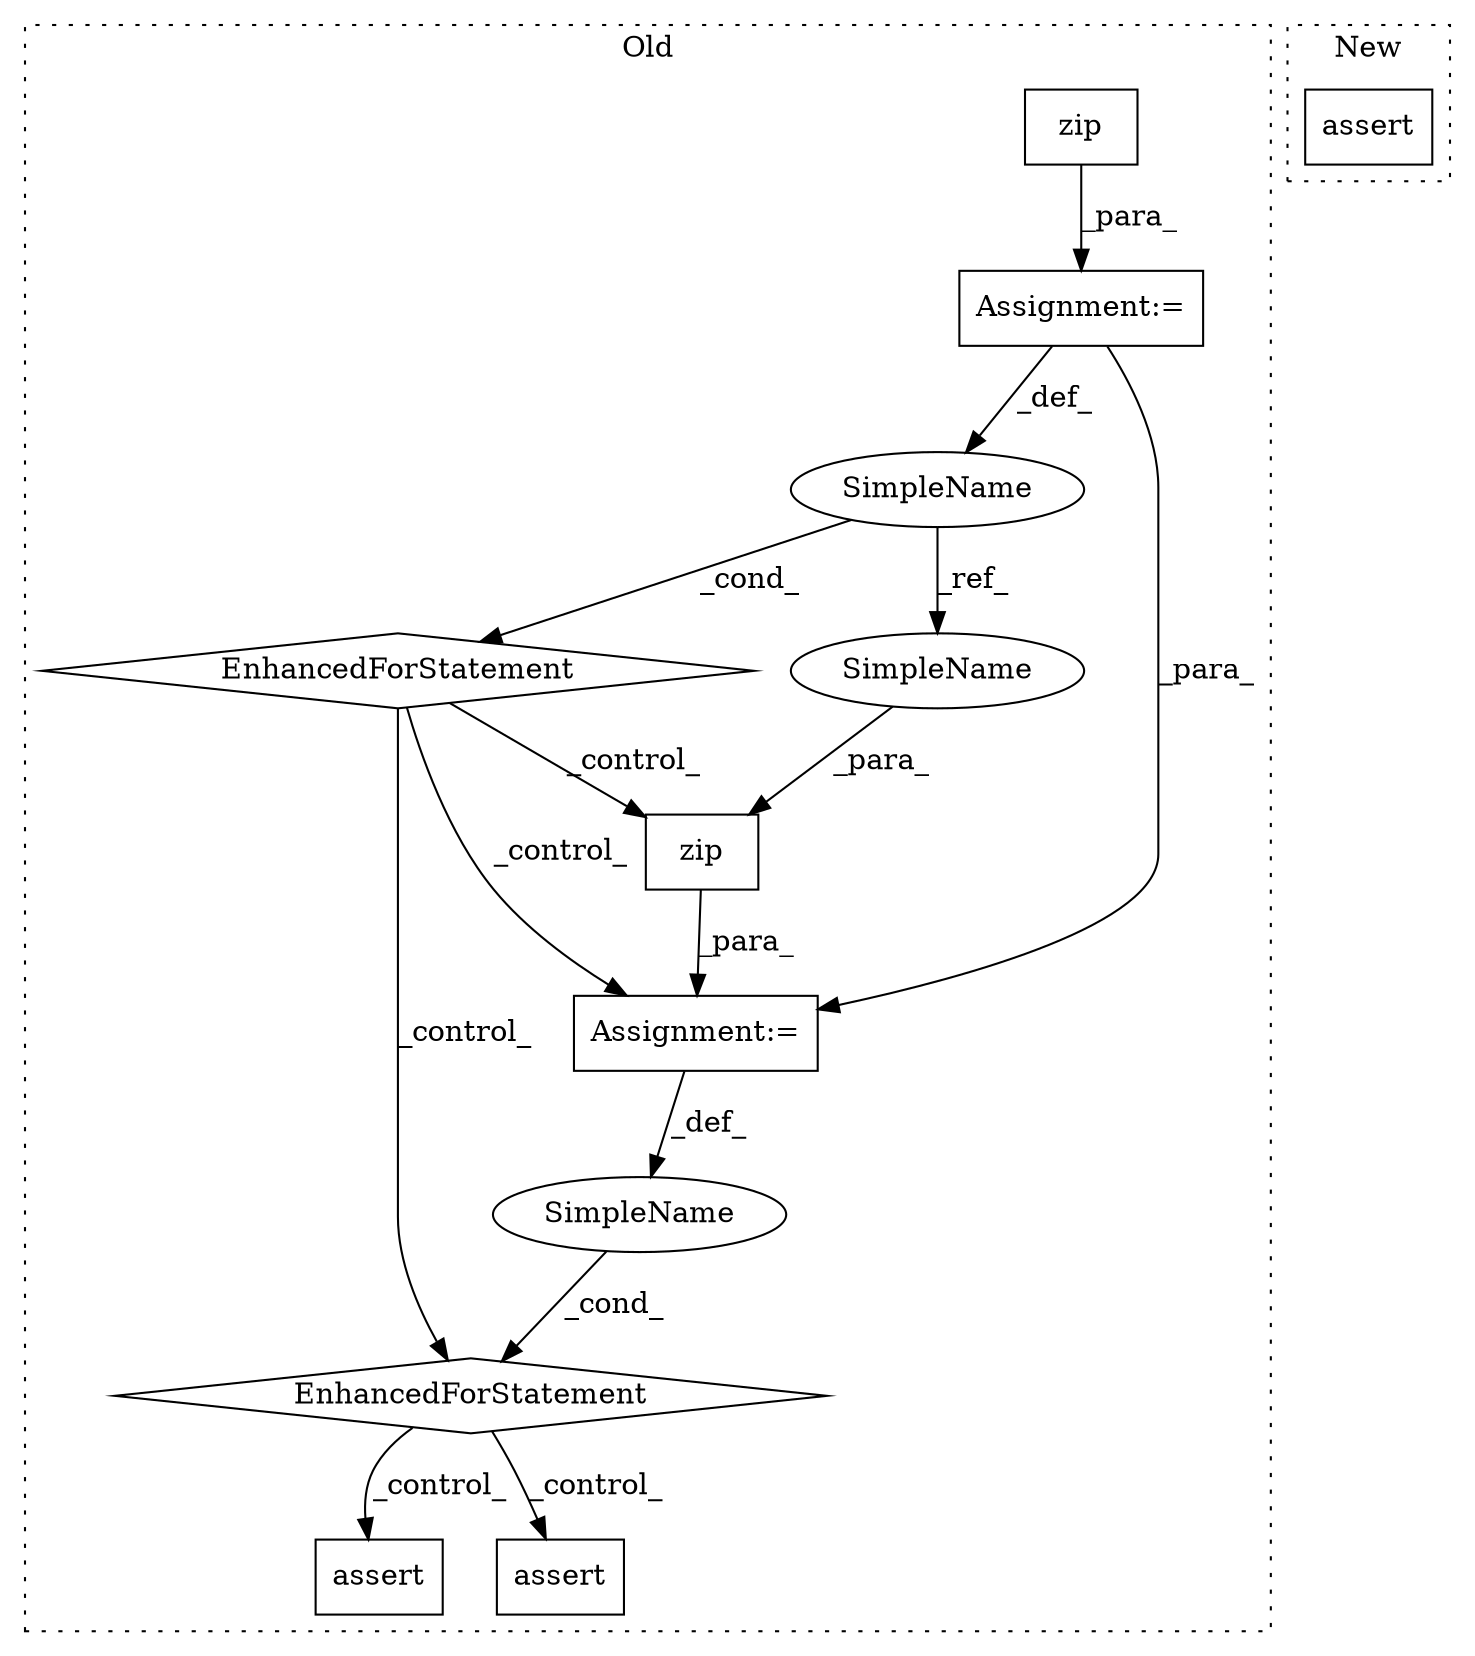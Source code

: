 digraph G {
subgraph cluster0 {
1 [label="zip" a="32" s="4866,4888" l="4,1" shape="box"];
3 [label="Assignment:=" a="7" s="4776,4889" l="82,2" shape="box"];
4 [label="EnhancedForStatement" a="70" s="4776,4889" l="82,2" shape="diamond"];
5 [label="assert" a="32" s="5067,5089" l="17,1" shape="box"];
6 [label="SimpleName" a="42" s="4862" l="1" shape="ellipse"];
7 [label="assert" a="32" s="4906,4928" l="17,1" shape="box"];
8 [label="SimpleName" a="42" s="4739" l="6" shape="ellipse"];
9 [label="zip" a="32" s="4748,4765" l="4,1" shape="box"];
10 [label="EnhancedForStatement" a="70" s="4654,4766" l="81,2" shape="diamond"];
11 [label="Assignment:=" a="7" s="4654,4766" l="81,2" shape="box"];
12 [label="SimpleName" a="42" s="4882" l="6" shape="ellipse"];
label = "Old";
style="dotted";
}
subgraph cluster1 {
2 [label="assert" a="32" s="4183,4215" l="17,1" shape="box"];
label = "New";
style="dotted";
}
1 -> 3 [label="_para_"];
3 -> 6 [label="_def_"];
4 -> 5 [label="_control_"];
4 -> 7 [label="_control_"];
6 -> 4 [label="_cond_"];
8 -> 12 [label="_ref_"];
8 -> 10 [label="_cond_"];
9 -> 11 [label="_para_"];
10 -> 4 [label="_control_"];
10 -> 3 [label="_control_"];
10 -> 1 [label="_control_"];
11 -> 3 [label="_para_"];
11 -> 8 [label="_def_"];
12 -> 1 [label="_para_"];
}